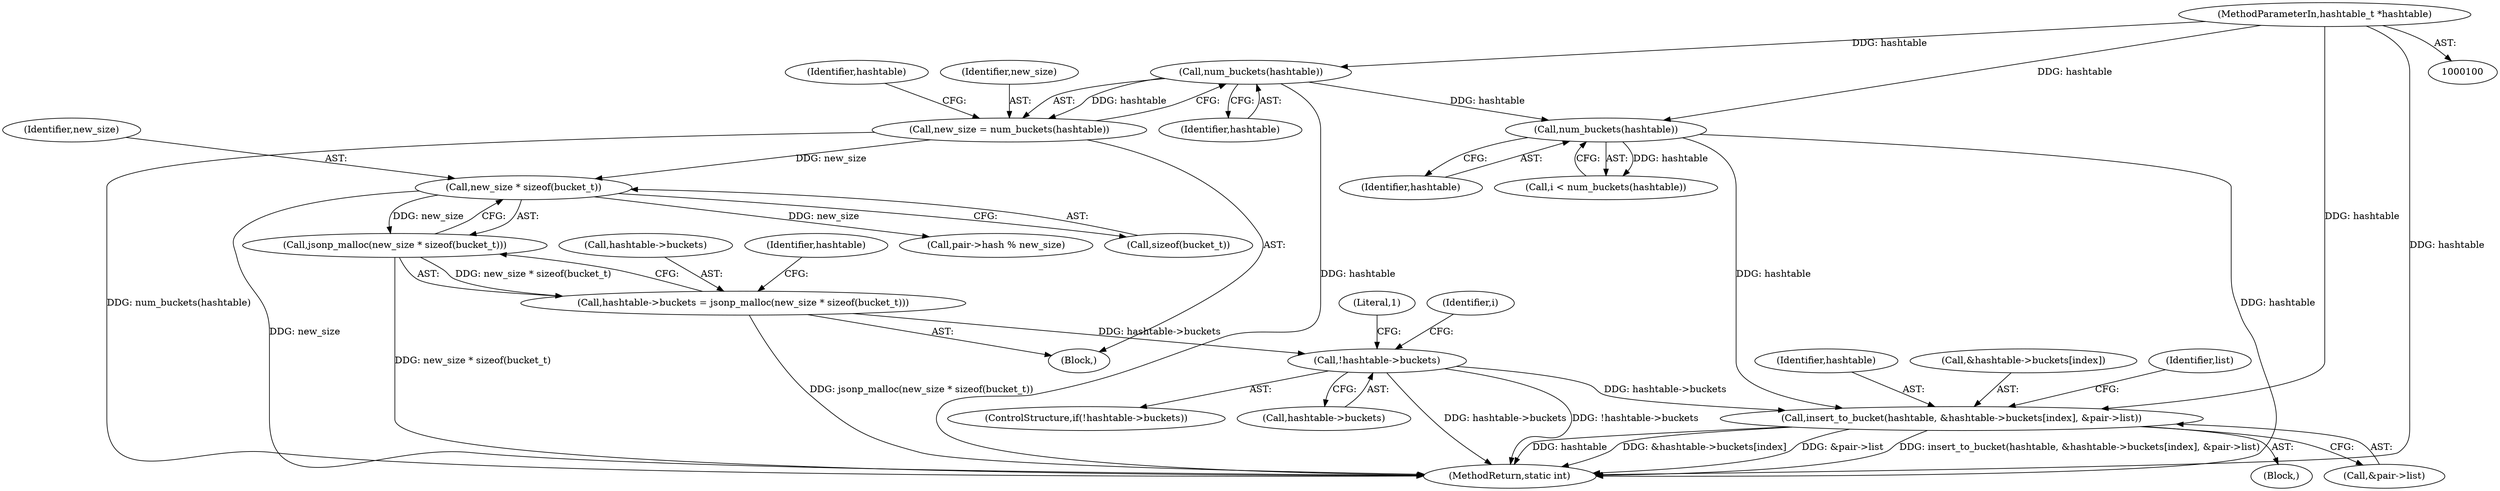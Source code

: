 digraph "0_jansson_8f80c2d83808150724d31793e6ade92749b1faa4_2@array" {
"1000208" [label="(Call,insert_to_bucket(hashtable, &hashtable->buckets[index], &pair->list))"];
"1000144" [label="(Call,num_buckets(hashtable))"];
"1000119" [label="(Call,num_buckets(hashtable))"];
"1000101" [label="(MethodParameterIn,hashtable_t *hashtable)"];
"1000131" [label="(Call,!hashtable->buckets)"];
"1000121" [label="(Call,hashtable->buckets = jsonp_malloc(new_size * sizeof(bucket_t)))"];
"1000125" [label="(Call,jsonp_malloc(new_size * sizeof(bucket_t)))"];
"1000126" [label="(Call,new_size * sizeof(bucket_t))"];
"1000117" [label="(Call,new_size = num_buckets(hashtable))"];
"1000122" [label="(Call,hashtable->buckets)"];
"1000117" [label="(Call,new_size = num_buckets(hashtable))"];
"1000131" [label="(Call,!hashtable->buckets)"];
"1000203" [label="(Call,pair->hash % new_size)"];
"1000101" [label="(MethodParameterIn,hashtable_t *hashtable)"];
"1000119" [label="(Call,num_buckets(hashtable))"];
"1000209" [label="(Identifier,hashtable)"];
"1000216" [label="(Call,&pair->list)"];
"1000133" [label="(Identifier,hashtable)"];
"1000144" [label="(Call,num_buckets(hashtable))"];
"1000137" [label="(Literal,1)"];
"1000142" [label="(Call,i < num_buckets(hashtable))"];
"1000210" [label="(Call,&hashtable->buckets[index])"];
"1000145" [label="(Identifier,hashtable)"];
"1000189" [label="(Identifier,list)"];
"1000118" [label="(Identifier,new_size)"];
"1000222" [label="(MethodReturn,static int)"];
"1000127" [label="(Identifier,new_size)"];
"1000130" [label="(ControlStructure,if(!hashtable->buckets))"];
"1000121" [label="(Call,hashtable->buckets = jsonp_malloc(new_size * sizeof(bucket_t)))"];
"1000140" [label="(Identifier,i)"];
"1000102" [label="(Block,)"];
"1000208" [label="(Call,insert_to_bucket(hashtable, &hashtable->buckets[index], &pair->list))"];
"1000125" [label="(Call,jsonp_malloc(new_size * sizeof(bucket_t)))"];
"1000120" [label="(Identifier,hashtable)"];
"1000191" [label="(Block,)"];
"1000123" [label="(Identifier,hashtable)"];
"1000126" [label="(Call,new_size * sizeof(bucket_t))"];
"1000132" [label="(Call,hashtable->buckets)"];
"1000128" [label="(Call,sizeof(bucket_t))"];
"1000208" -> "1000191"  [label="AST: "];
"1000208" -> "1000216"  [label="CFG: "];
"1000209" -> "1000208"  [label="AST: "];
"1000210" -> "1000208"  [label="AST: "];
"1000216" -> "1000208"  [label="AST: "];
"1000189" -> "1000208"  [label="CFG: "];
"1000208" -> "1000222"  [label="DDG: hashtable"];
"1000208" -> "1000222"  [label="DDG: &hashtable->buckets[index]"];
"1000208" -> "1000222"  [label="DDG: &pair->list"];
"1000208" -> "1000222"  [label="DDG: insert_to_bucket(hashtable, &hashtable->buckets[index], &pair->list)"];
"1000144" -> "1000208"  [label="DDG: hashtable"];
"1000101" -> "1000208"  [label="DDG: hashtable"];
"1000131" -> "1000208"  [label="DDG: hashtable->buckets"];
"1000144" -> "1000142"  [label="AST: "];
"1000144" -> "1000145"  [label="CFG: "];
"1000145" -> "1000144"  [label="AST: "];
"1000142" -> "1000144"  [label="CFG: "];
"1000144" -> "1000222"  [label="DDG: hashtable"];
"1000144" -> "1000142"  [label="DDG: hashtable"];
"1000119" -> "1000144"  [label="DDG: hashtable"];
"1000101" -> "1000144"  [label="DDG: hashtable"];
"1000119" -> "1000117"  [label="AST: "];
"1000119" -> "1000120"  [label="CFG: "];
"1000120" -> "1000119"  [label="AST: "];
"1000117" -> "1000119"  [label="CFG: "];
"1000119" -> "1000222"  [label="DDG: hashtable"];
"1000119" -> "1000117"  [label="DDG: hashtable"];
"1000101" -> "1000119"  [label="DDG: hashtable"];
"1000101" -> "1000100"  [label="AST: "];
"1000101" -> "1000222"  [label="DDG: hashtable"];
"1000131" -> "1000130"  [label="AST: "];
"1000131" -> "1000132"  [label="CFG: "];
"1000132" -> "1000131"  [label="AST: "];
"1000137" -> "1000131"  [label="CFG: "];
"1000140" -> "1000131"  [label="CFG: "];
"1000131" -> "1000222"  [label="DDG: hashtable->buckets"];
"1000131" -> "1000222"  [label="DDG: !hashtable->buckets"];
"1000121" -> "1000131"  [label="DDG: hashtable->buckets"];
"1000121" -> "1000102"  [label="AST: "];
"1000121" -> "1000125"  [label="CFG: "];
"1000122" -> "1000121"  [label="AST: "];
"1000125" -> "1000121"  [label="AST: "];
"1000133" -> "1000121"  [label="CFG: "];
"1000121" -> "1000222"  [label="DDG: jsonp_malloc(new_size * sizeof(bucket_t))"];
"1000125" -> "1000121"  [label="DDG: new_size * sizeof(bucket_t)"];
"1000125" -> "1000126"  [label="CFG: "];
"1000126" -> "1000125"  [label="AST: "];
"1000125" -> "1000222"  [label="DDG: new_size * sizeof(bucket_t)"];
"1000126" -> "1000125"  [label="DDG: new_size"];
"1000126" -> "1000128"  [label="CFG: "];
"1000127" -> "1000126"  [label="AST: "];
"1000128" -> "1000126"  [label="AST: "];
"1000126" -> "1000222"  [label="DDG: new_size"];
"1000117" -> "1000126"  [label="DDG: new_size"];
"1000126" -> "1000203"  [label="DDG: new_size"];
"1000117" -> "1000102"  [label="AST: "];
"1000118" -> "1000117"  [label="AST: "];
"1000123" -> "1000117"  [label="CFG: "];
"1000117" -> "1000222"  [label="DDG: num_buckets(hashtable)"];
}

